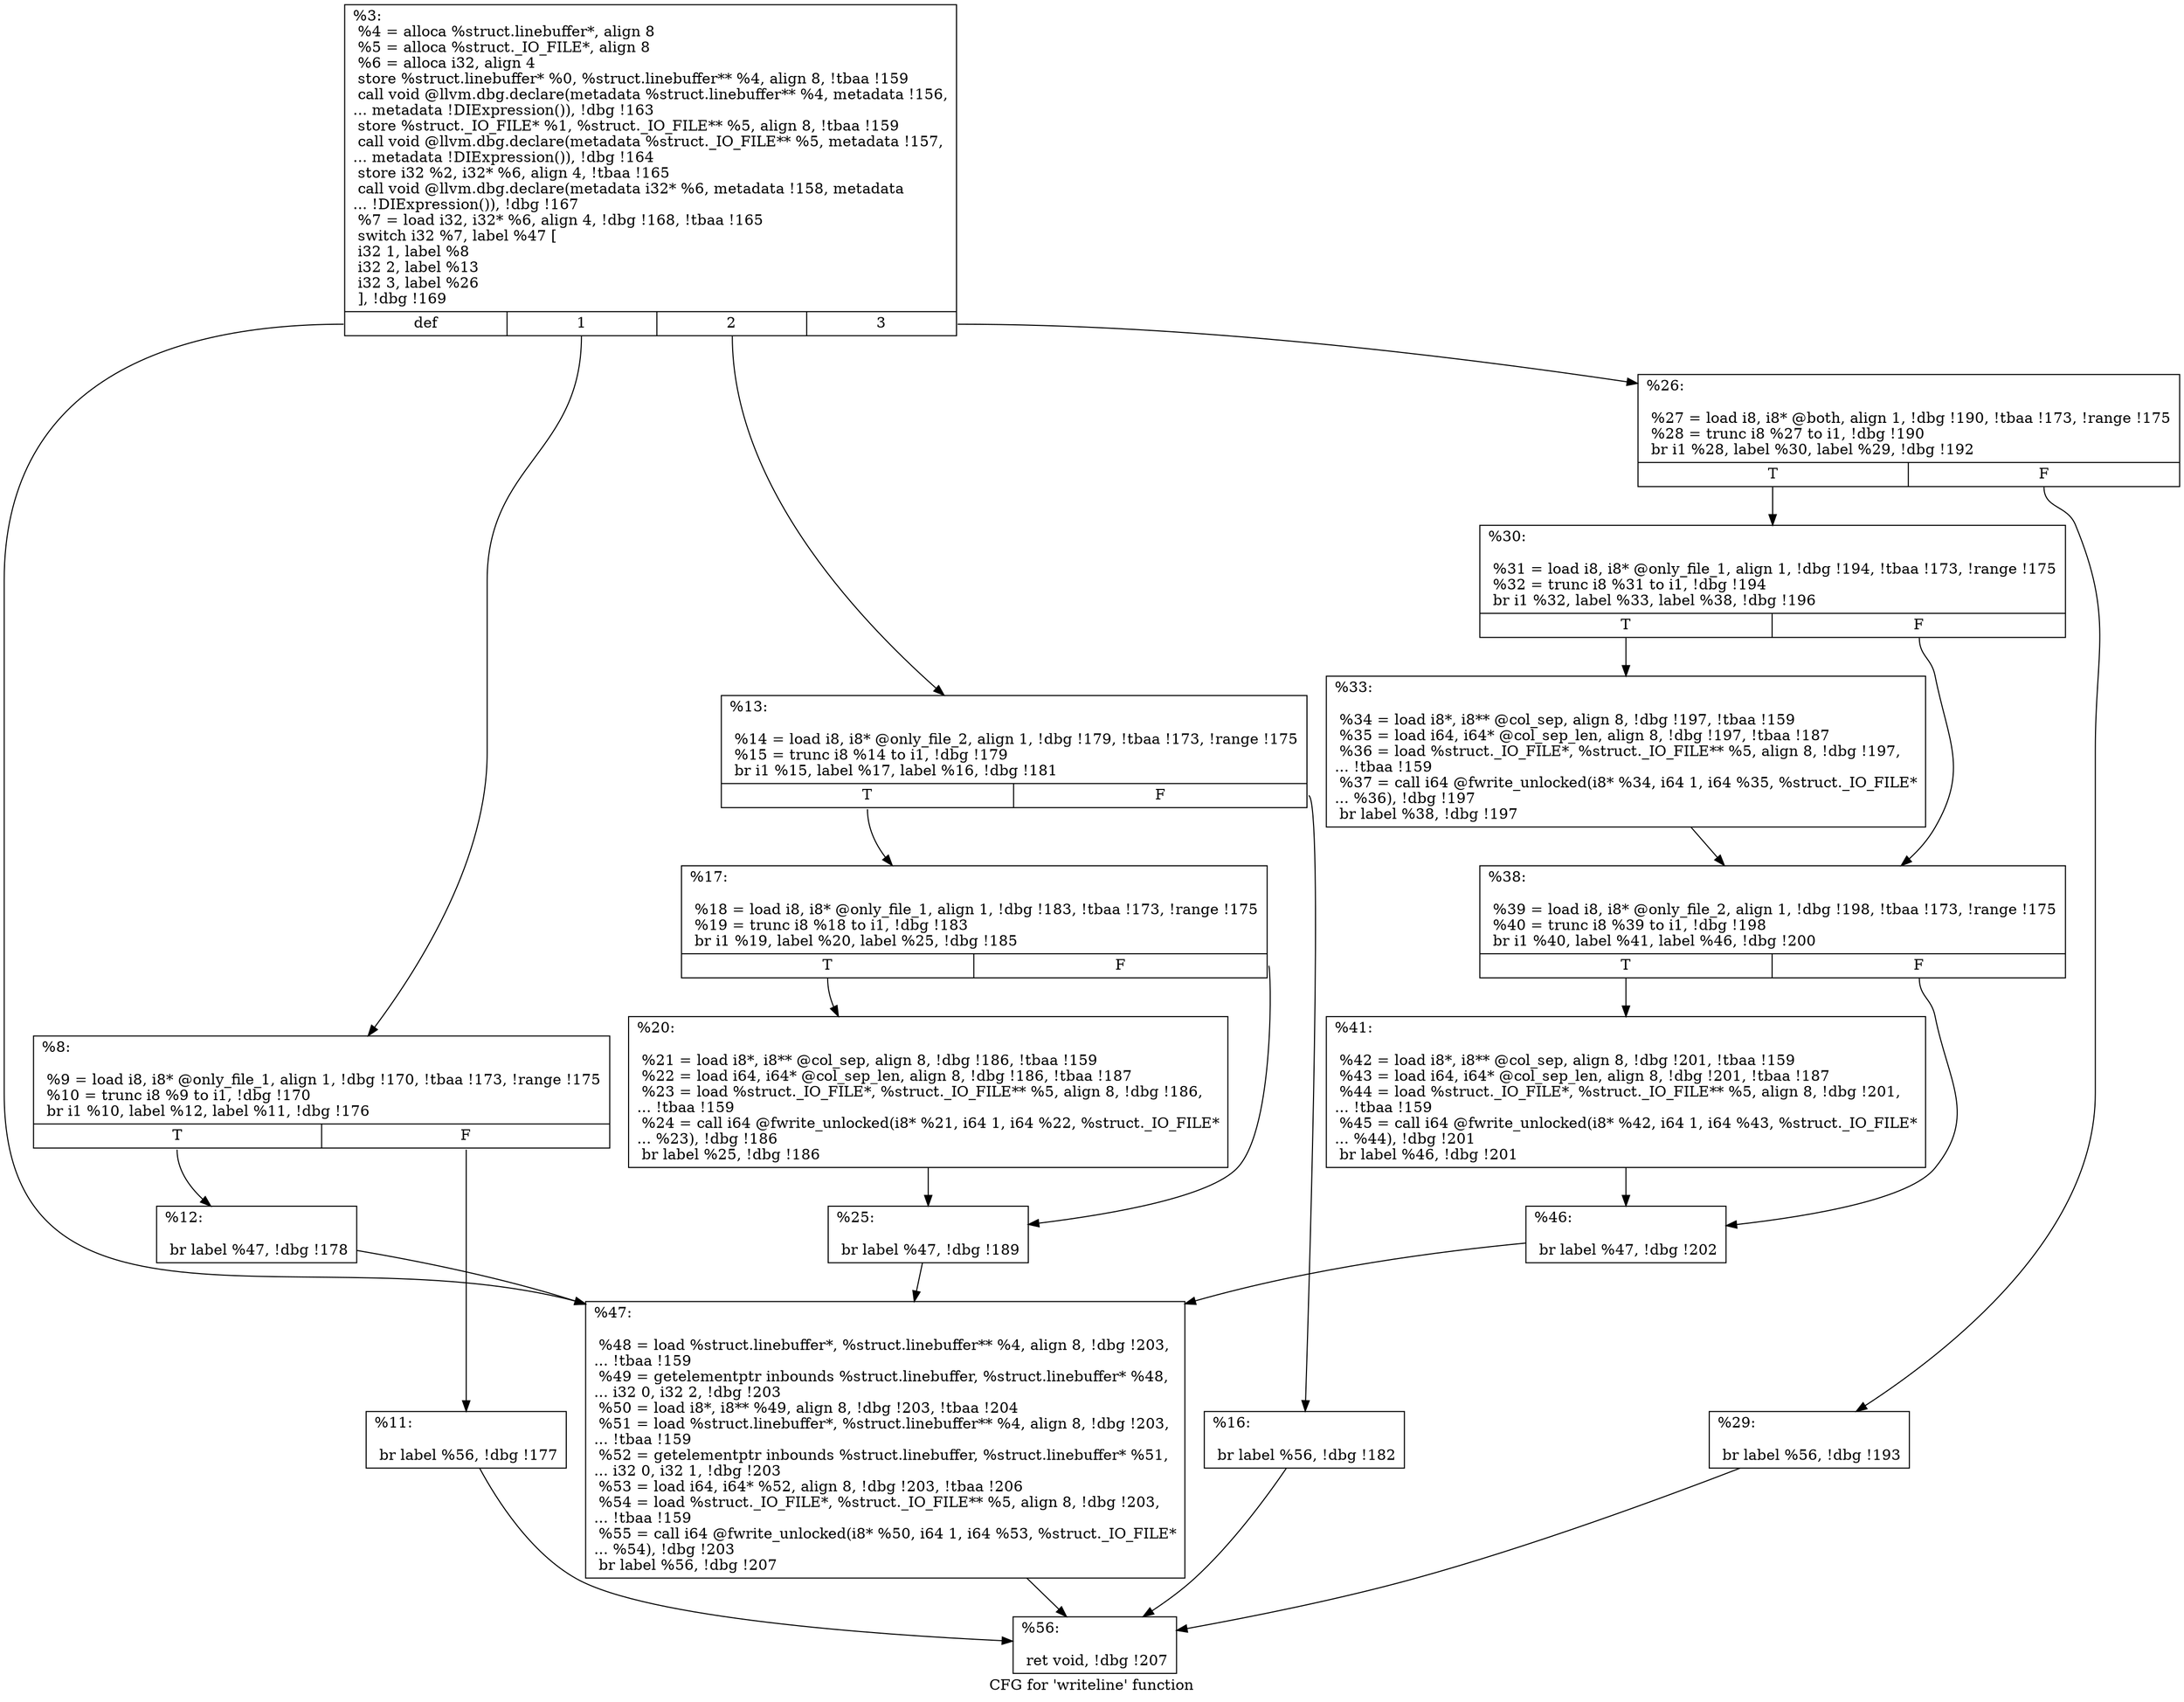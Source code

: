 digraph "CFG for 'writeline' function" {
	label="CFG for 'writeline' function";

	Node0x241fca0 [shape=record,label="{%3:\l  %4 = alloca %struct.linebuffer*, align 8\l  %5 = alloca %struct._IO_FILE*, align 8\l  %6 = alloca i32, align 4\l  store %struct.linebuffer* %0, %struct.linebuffer** %4, align 8, !tbaa !159\l  call void @llvm.dbg.declare(metadata %struct.linebuffer** %4, metadata !156,\l... metadata !DIExpression()), !dbg !163\l  store %struct._IO_FILE* %1, %struct._IO_FILE** %5, align 8, !tbaa !159\l  call void @llvm.dbg.declare(metadata %struct._IO_FILE** %5, metadata !157,\l... metadata !DIExpression()), !dbg !164\l  store i32 %2, i32* %6, align 4, !tbaa !165\l  call void @llvm.dbg.declare(metadata i32* %6, metadata !158, metadata\l... !DIExpression()), !dbg !167\l  %7 = load i32, i32* %6, align 4, !dbg !168, !tbaa !165\l  switch i32 %7, label %47 [\l    i32 1, label %8\l    i32 2, label %13\l    i32 3, label %26\l  ], !dbg !169\l|{<s0>def|<s1>1|<s2>2|<s3>3}}"];
	Node0x241fca0:s0 -> Node0x23fdae0;
	Node0x241fca0:s1 -> Node0x23fd630;
	Node0x241fca0:s2 -> Node0x23fd720;
	Node0x241fca0:s3 -> Node0x23fd8b0;
	Node0x23fd630 [shape=record,label="{%8:\l\l  %9 = load i8, i8* @only_file_1, align 1, !dbg !170, !tbaa !173, !range !175\l  %10 = trunc i8 %9 to i1, !dbg !170\l  br i1 %10, label %12, label %11, !dbg !176\l|{<s0>T|<s1>F}}"];
	Node0x23fd630:s0 -> Node0x23fd6d0;
	Node0x23fd630:s1 -> Node0x23fd680;
	Node0x23fd680 [shape=record,label="{%11:\l\l  br label %56, !dbg !177\l}"];
	Node0x23fd680 -> Node0x23fdb30;
	Node0x23fd6d0 [shape=record,label="{%12:\l\l  br label %47, !dbg !178\l}"];
	Node0x23fd6d0 -> Node0x23fdae0;
	Node0x23fd720 [shape=record,label="{%13:\l\l  %14 = load i8, i8* @only_file_2, align 1, !dbg !179, !tbaa !173, !range !175\l  %15 = trunc i8 %14 to i1, !dbg !179\l  br i1 %15, label %17, label %16, !dbg !181\l|{<s0>T|<s1>F}}"];
	Node0x23fd720:s0 -> Node0x23fd7c0;
	Node0x23fd720:s1 -> Node0x23fd770;
	Node0x23fd770 [shape=record,label="{%16:\l\l  br label %56, !dbg !182\l}"];
	Node0x23fd770 -> Node0x23fdb30;
	Node0x23fd7c0 [shape=record,label="{%17:\l\l  %18 = load i8, i8* @only_file_1, align 1, !dbg !183, !tbaa !173, !range !175\l  %19 = trunc i8 %18 to i1, !dbg !183\l  br i1 %19, label %20, label %25, !dbg !185\l|{<s0>T|<s1>F}}"];
	Node0x23fd7c0:s0 -> Node0x23fd810;
	Node0x23fd7c0:s1 -> Node0x23fd860;
	Node0x23fd810 [shape=record,label="{%20:\l\l  %21 = load i8*, i8** @col_sep, align 8, !dbg !186, !tbaa !159\l  %22 = load i64, i64* @col_sep_len, align 8, !dbg !186, !tbaa !187\l  %23 = load %struct._IO_FILE*, %struct._IO_FILE** %5, align 8, !dbg !186,\l... !tbaa !159\l  %24 = call i64 @fwrite_unlocked(i8* %21, i64 1, i64 %22, %struct._IO_FILE*\l... %23), !dbg !186\l  br label %25, !dbg !186\l}"];
	Node0x23fd810 -> Node0x23fd860;
	Node0x23fd860 [shape=record,label="{%25:\l\l  br label %47, !dbg !189\l}"];
	Node0x23fd860 -> Node0x23fdae0;
	Node0x23fd8b0 [shape=record,label="{%26:\l\l  %27 = load i8, i8* @both, align 1, !dbg !190, !tbaa !173, !range !175\l  %28 = trunc i8 %27 to i1, !dbg !190\l  br i1 %28, label %30, label %29, !dbg !192\l|{<s0>T|<s1>F}}"];
	Node0x23fd8b0:s0 -> Node0x23fd950;
	Node0x23fd8b0:s1 -> Node0x23fd900;
	Node0x23fd900 [shape=record,label="{%29:\l\l  br label %56, !dbg !193\l}"];
	Node0x23fd900 -> Node0x23fdb30;
	Node0x23fd950 [shape=record,label="{%30:\l\l  %31 = load i8, i8* @only_file_1, align 1, !dbg !194, !tbaa !173, !range !175\l  %32 = trunc i8 %31 to i1, !dbg !194\l  br i1 %32, label %33, label %38, !dbg !196\l|{<s0>T|<s1>F}}"];
	Node0x23fd950:s0 -> Node0x23fd9a0;
	Node0x23fd950:s1 -> Node0x23fd9f0;
	Node0x23fd9a0 [shape=record,label="{%33:\l\l  %34 = load i8*, i8** @col_sep, align 8, !dbg !197, !tbaa !159\l  %35 = load i64, i64* @col_sep_len, align 8, !dbg !197, !tbaa !187\l  %36 = load %struct._IO_FILE*, %struct._IO_FILE** %5, align 8, !dbg !197,\l... !tbaa !159\l  %37 = call i64 @fwrite_unlocked(i8* %34, i64 1, i64 %35, %struct._IO_FILE*\l... %36), !dbg !197\l  br label %38, !dbg !197\l}"];
	Node0x23fd9a0 -> Node0x23fd9f0;
	Node0x23fd9f0 [shape=record,label="{%38:\l\l  %39 = load i8, i8* @only_file_2, align 1, !dbg !198, !tbaa !173, !range !175\l  %40 = trunc i8 %39 to i1, !dbg !198\l  br i1 %40, label %41, label %46, !dbg !200\l|{<s0>T|<s1>F}}"];
	Node0x23fd9f0:s0 -> Node0x23fda40;
	Node0x23fd9f0:s1 -> Node0x23fda90;
	Node0x23fda40 [shape=record,label="{%41:\l\l  %42 = load i8*, i8** @col_sep, align 8, !dbg !201, !tbaa !159\l  %43 = load i64, i64* @col_sep_len, align 8, !dbg !201, !tbaa !187\l  %44 = load %struct._IO_FILE*, %struct._IO_FILE** %5, align 8, !dbg !201,\l... !tbaa !159\l  %45 = call i64 @fwrite_unlocked(i8* %42, i64 1, i64 %43, %struct._IO_FILE*\l... %44), !dbg !201\l  br label %46, !dbg !201\l}"];
	Node0x23fda40 -> Node0x23fda90;
	Node0x23fda90 [shape=record,label="{%46:\l\l  br label %47, !dbg !202\l}"];
	Node0x23fda90 -> Node0x23fdae0;
	Node0x23fdae0 [shape=record,label="{%47:\l\l  %48 = load %struct.linebuffer*, %struct.linebuffer** %4, align 8, !dbg !203,\l... !tbaa !159\l  %49 = getelementptr inbounds %struct.linebuffer, %struct.linebuffer* %48,\l... i32 0, i32 2, !dbg !203\l  %50 = load i8*, i8** %49, align 8, !dbg !203, !tbaa !204\l  %51 = load %struct.linebuffer*, %struct.linebuffer** %4, align 8, !dbg !203,\l... !tbaa !159\l  %52 = getelementptr inbounds %struct.linebuffer, %struct.linebuffer* %51,\l... i32 0, i32 1, !dbg !203\l  %53 = load i64, i64* %52, align 8, !dbg !203, !tbaa !206\l  %54 = load %struct._IO_FILE*, %struct._IO_FILE** %5, align 8, !dbg !203,\l... !tbaa !159\l  %55 = call i64 @fwrite_unlocked(i8* %50, i64 1, i64 %53, %struct._IO_FILE*\l... %54), !dbg !203\l  br label %56, !dbg !207\l}"];
	Node0x23fdae0 -> Node0x23fdb30;
	Node0x23fdb30 [shape=record,label="{%56:\l\l  ret void, !dbg !207\l}"];
}
